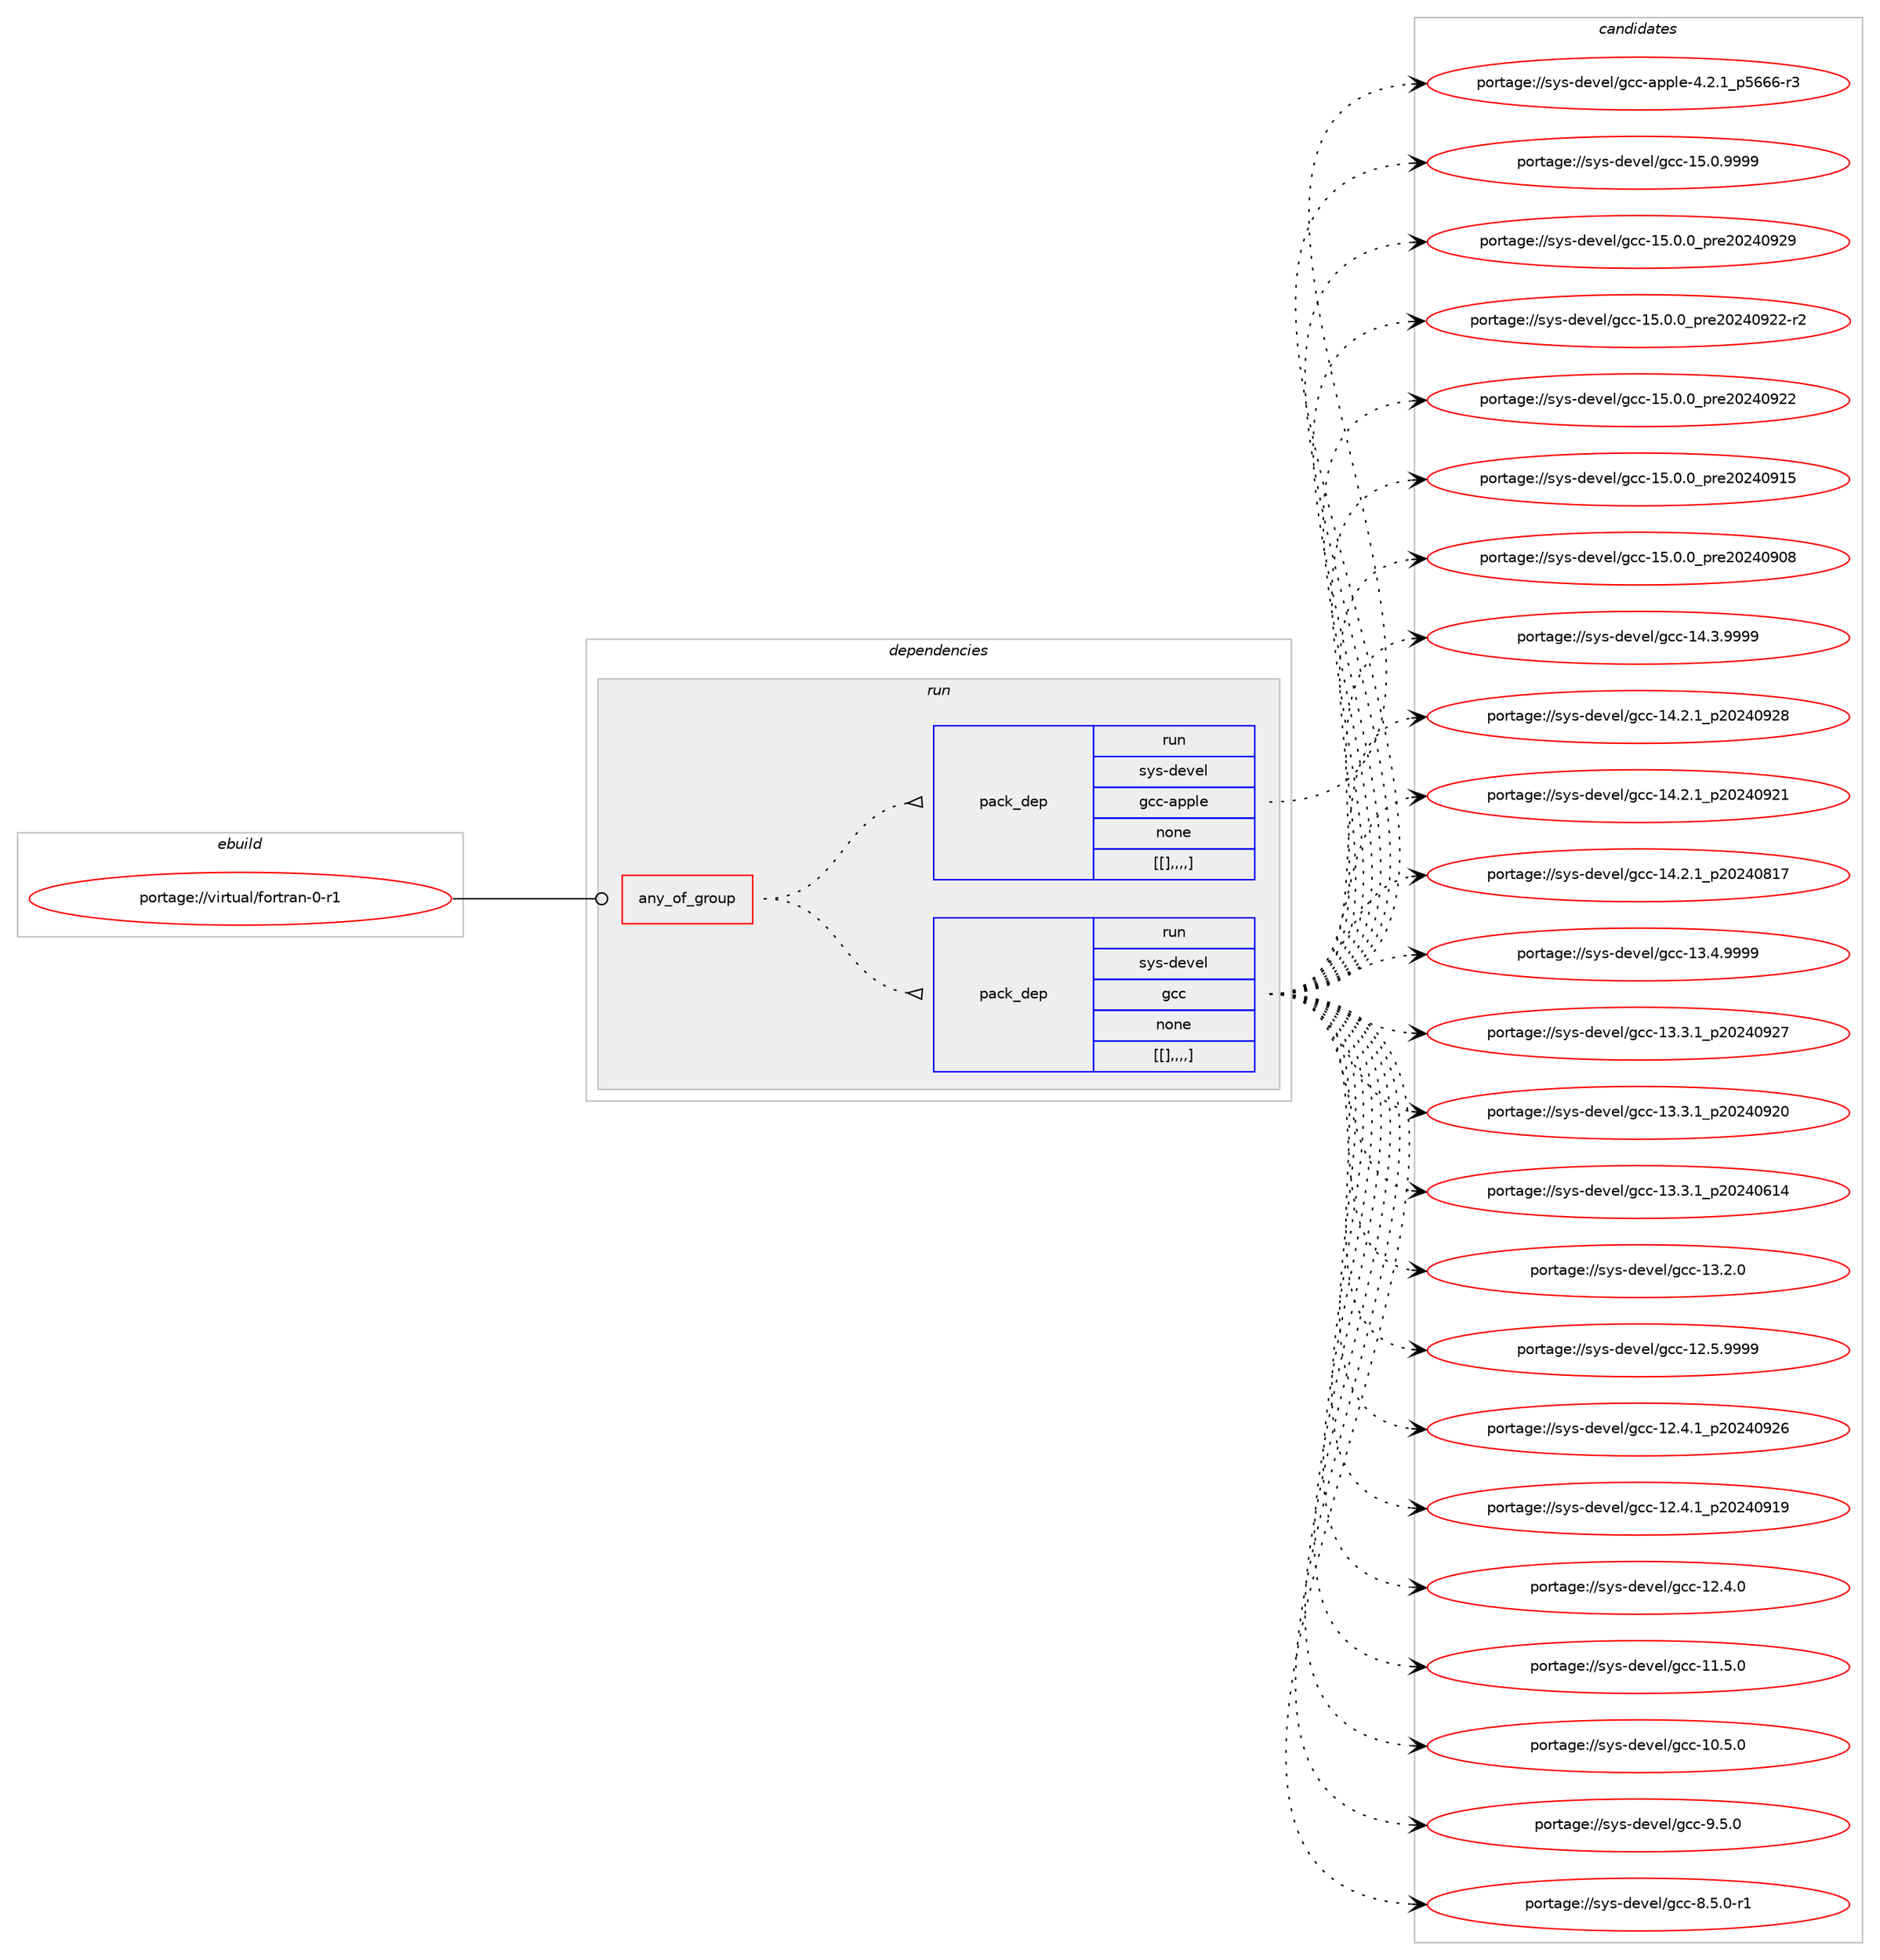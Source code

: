 digraph prolog {

# *************
# Graph options
# *************

newrank=true;
concentrate=true;
compound=true;
graph [rankdir=LR,fontname=Helvetica,fontsize=10,ranksep=1.5];#, ranksep=2.5, nodesep=0.2];
edge  [arrowhead=vee];
node  [fontname=Helvetica,fontsize=10];

# **********
# The ebuild
# **********

subgraph cluster_leftcol {
color=gray;
label=<<i>ebuild</i>>;
id [label="portage://virtual/fortran-0-r1", color=red, width=4, href="../virtual/fortran-0-r1.svg"];
}

# ****************
# The dependencies
# ****************

subgraph cluster_midcol {
color=gray;
label=<<i>dependencies</i>>;
subgraph cluster_compile {
fillcolor="#eeeeee";
style=filled;
label=<<i>compile</i>>;
}
subgraph cluster_compileandrun {
fillcolor="#eeeeee";
style=filled;
label=<<i>compile and run</i>>;
}
subgraph cluster_run {
fillcolor="#eeeeee";
style=filled;
label=<<i>run</i>>;
subgraph any44 {
dependency12783 [label=<<TABLE BORDER="0" CELLBORDER="1" CELLSPACING="0" CELLPADDING="4"><TR><TD CELLPADDING="10">any_of_group</TD></TR></TABLE>>, shape=none, color=red];subgraph pack8268 {
dependency12784 [label=<<TABLE BORDER="0" CELLBORDER="1" CELLSPACING="0" CELLPADDING="4" WIDTH="220"><TR><TD ROWSPAN="6" CELLPADDING="30">pack_dep</TD></TR><TR><TD WIDTH="110">run</TD></TR><TR><TD>sys-devel</TD></TR><TR><TD>gcc</TD></TR><TR><TD>none</TD></TR><TR><TD>[[],,,,]</TD></TR></TABLE>>, shape=none, color=blue];
}
dependency12783:e -> dependency12784:w [weight=20,style="dotted",arrowhead="oinv"];
subgraph pack8269 {
dependency12785 [label=<<TABLE BORDER="0" CELLBORDER="1" CELLSPACING="0" CELLPADDING="4" WIDTH="220"><TR><TD ROWSPAN="6" CELLPADDING="30">pack_dep</TD></TR><TR><TD WIDTH="110">run</TD></TR><TR><TD>sys-devel</TD></TR><TR><TD>gcc-apple</TD></TR><TR><TD>none</TD></TR><TR><TD>[[],,,,]</TD></TR></TABLE>>, shape=none, color=blue];
}
dependency12783:e -> dependency12785:w [weight=20,style="dotted",arrowhead="oinv"];
}
id:e -> dependency12783:w [weight=20,style="solid",arrowhead="odot"];
}
}

# **************
# The candidates
# **************

subgraph cluster_choices {
rank=same;
color=gray;
label=<<i>candidates</i>>;

subgraph choice8268 {
color=black;
nodesep=1;
choice1151211154510010111810110847103999945495346484657575757 [label="portage://sys-devel/gcc-15.0.9999", color=red, width=4,href="../sys-devel/gcc-15.0.9999.svg"];
choice1151211154510010111810110847103999945495346484648951121141015048505248575057 [label="portage://sys-devel/gcc-15.0.0_pre20240929", color=red, width=4,href="../sys-devel/gcc-15.0.0_pre20240929.svg"];
choice11512111545100101118101108471039999454953464846489511211410150485052485750504511450 [label="portage://sys-devel/gcc-15.0.0_pre20240922-r2", color=red, width=4,href="../sys-devel/gcc-15.0.0_pre20240922-r2.svg"];
choice1151211154510010111810110847103999945495346484648951121141015048505248575050 [label="portage://sys-devel/gcc-15.0.0_pre20240922", color=red, width=4,href="../sys-devel/gcc-15.0.0_pre20240922.svg"];
choice1151211154510010111810110847103999945495346484648951121141015048505248574953 [label="portage://sys-devel/gcc-15.0.0_pre20240915", color=red, width=4,href="../sys-devel/gcc-15.0.0_pre20240915.svg"];
choice1151211154510010111810110847103999945495346484648951121141015048505248574856 [label="portage://sys-devel/gcc-15.0.0_pre20240908", color=red, width=4,href="../sys-devel/gcc-15.0.0_pre20240908.svg"];
choice1151211154510010111810110847103999945495246514657575757 [label="portage://sys-devel/gcc-14.3.9999", color=red, width=4,href="../sys-devel/gcc-14.3.9999.svg"];
choice1151211154510010111810110847103999945495246504649951125048505248575056 [label="portage://sys-devel/gcc-14.2.1_p20240928", color=red, width=4,href="../sys-devel/gcc-14.2.1_p20240928.svg"];
choice1151211154510010111810110847103999945495246504649951125048505248575049 [label="portage://sys-devel/gcc-14.2.1_p20240921", color=red, width=4,href="../sys-devel/gcc-14.2.1_p20240921.svg"];
choice1151211154510010111810110847103999945495246504649951125048505248564955 [label="portage://sys-devel/gcc-14.2.1_p20240817", color=red, width=4,href="../sys-devel/gcc-14.2.1_p20240817.svg"];
choice1151211154510010111810110847103999945495146524657575757 [label="portage://sys-devel/gcc-13.4.9999", color=red, width=4,href="../sys-devel/gcc-13.4.9999.svg"];
choice1151211154510010111810110847103999945495146514649951125048505248575055 [label="portage://sys-devel/gcc-13.3.1_p20240927", color=red, width=4,href="../sys-devel/gcc-13.3.1_p20240927.svg"];
choice1151211154510010111810110847103999945495146514649951125048505248575048 [label="portage://sys-devel/gcc-13.3.1_p20240920", color=red, width=4,href="../sys-devel/gcc-13.3.1_p20240920.svg"];
choice1151211154510010111810110847103999945495146514649951125048505248544952 [label="portage://sys-devel/gcc-13.3.1_p20240614", color=red, width=4,href="../sys-devel/gcc-13.3.1_p20240614.svg"];
choice1151211154510010111810110847103999945495146504648 [label="portage://sys-devel/gcc-13.2.0", color=red, width=4,href="../sys-devel/gcc-13.2.0.svg"];
choice1151211154510010111810110847103999945495046534657575757 [label="portage://sys-devel/gcc-12.5.9999", color=red, width=4,href="../sys-devel/gcc-12.5.9999.svg"];
choice1151211154510010111810110847103999945495046524649951125048505248575054 [label="portage://sys-devel/gcc-12.4.1_p20240926", color=red, width=4,href="../sys-devel/gcc-12.4.1_p20240926.svg"];
choice1151211154510010111810110847103999945495046524649951125048505248574957 [label="portage://sys-devel/gcc-12.4.1_p20240919", color=red, width=4,href="../sys-devel/gcc-12.4.1_p20240919.svg"];
choice1151211154510010111810110847103999945495046524648 [label="portage://sys-devel/gcc-12.4.0", color=red, width=4,href="../sys-devel/gcc-12.4.0.svg"];
choice1151211154510010111810110847103999945494946534648 [label="portage://sys-devel/gcc-11.5.0", color=red, width=4,href="../sys-devel/gcc-11.5.0.svg"];
choice1151211154510010111810110847103999945494846534648 [label="portage://sys-devel/gcc-10.5.0", color=red, width=4,href="../sys-devel/gcc-10.5.0.svg"];
choice11512111545100101118101108471039999455746534648 [label="portage://sys-devel/gcc-9.5.0", color=red, width=4,href="../sys-devel/gcc-9.5.0.svg"];
choice115121115451001011181011084710399994556465346484511449 [label="portage://sys-devel/gcc-8.5.0-r1", color=red, width=4,href="../sys-devel/gcc-8.5.0-r1.svg"];
dependency12784:e -> choice1151211154510010111810110847103999945495346484657575757:w [style=dotted,weight="100"];
dependency12784:e -> choice1151211154510010111810110847103999945495346484648951121141015048505248575057:w [style=dotted,weight="100"];
dependency12784:e -> choice11512111545100101118101108471039999454953464846489511211410150485052485750504511450:w [style=dotted,weight="100"];
dependency12784:e -> choice1151211154510010111810110847103999945495346484648951121141015048505248575050:w [style=dotted,weight="100"];
dependency12784:e -> choice1151211154510010111810110847103999945495346484648951121141015048505248574953:w [style=dotted,weight="100"];
dependency12784:e -> choice1151211154510010111810110847103999945495346484648951121141015048505248574856:w [style=dotted,weight="100"];
dependency12784:e -> choice1151211154510010111810110847103999945495246514657575757:w [style=dotted,weight="100"];
dependency12784:e -> choice1151211154510010111810110847103999945495246504649951125048505248575056:w [style=dotted,weight="100"];
dependency12784:e -> choice1151211154510010111810110847103999945495246504649951125048505248575049:w [style=dotted,weight="100"];
dependency12784:e -> choice1151211154510010111810110847103999945495246504649951125048505248564955:w [style=dotted,weight="100"];
dependency12784:e -> choice1151211154510010111810110847103999945495146524657575757:w [style=dotted,weight="100"];
dependency12784:e -> choice1151211154510010111810110847103999945495146514649951125048505248575055:w [style=dotted,weight="100"];
dependency12784:e -> choice1151211154510010111810110847103999945495146514649951125048505248575048:w [style=dotted,weight="100"];
dependency12784:e -> choice1151211154510010111810110847103999945495146514649951125048505248544952:w [style=dotted,weight="100"];
dependency12784:e -> choice1151211154510010111810110847103999945495146504648:w [style=dotted,weight="100"];
dependency12784:e -> choice1151211154510010111810110847103999945495046534657575757:w [style=dotted,weight="100"];
dependency12784:e -> choice1151211154510010111810110847103999945495046524649951125048505248575054:w [style=dotted,weight="100"];
dependency12784:e -> choice1151211154510010111810110847103999945495046524649951125048505248574957:w [style=dotted,weight="100"];
dependency12784:e -> choice1151211154510010111810110847103999945495046524648:w [style=dotted,weight="100"];
dependency12784:e -> choice1151211154510010111810110847103999945494946534648:w [style=dotted,weight="100"];
dependency12784:e -> choice1151211154510010111810110847103999945494846534648:w [style=dotted,weight="100"];
dependency12784:e -> choice11512111545100101118101108471039999455746534648:w [style=dotted,weight="100"];
dependency12784:e -> choice115121115451001011181011084710399994556465346484511449:w [style=dotted,weight="100"];
}
subgraph choice8269 {
color=black;
nodesep=1;
choice11512111545100101118101108471039999459711211210810145524650464995112535454544511451 [label="portage://sys-devel/gcc-apple-4.2.1_p5666-r3", color=red, width=4,href="../sys-devel/gcc-apple-4.2.1_p5666-r3.svg"];
dependency12785:e -> choice11512111545100101118101108471039999459711211210810145524650464995112535454544511451:w [style=dotted,weight="100"];
}
}

}
